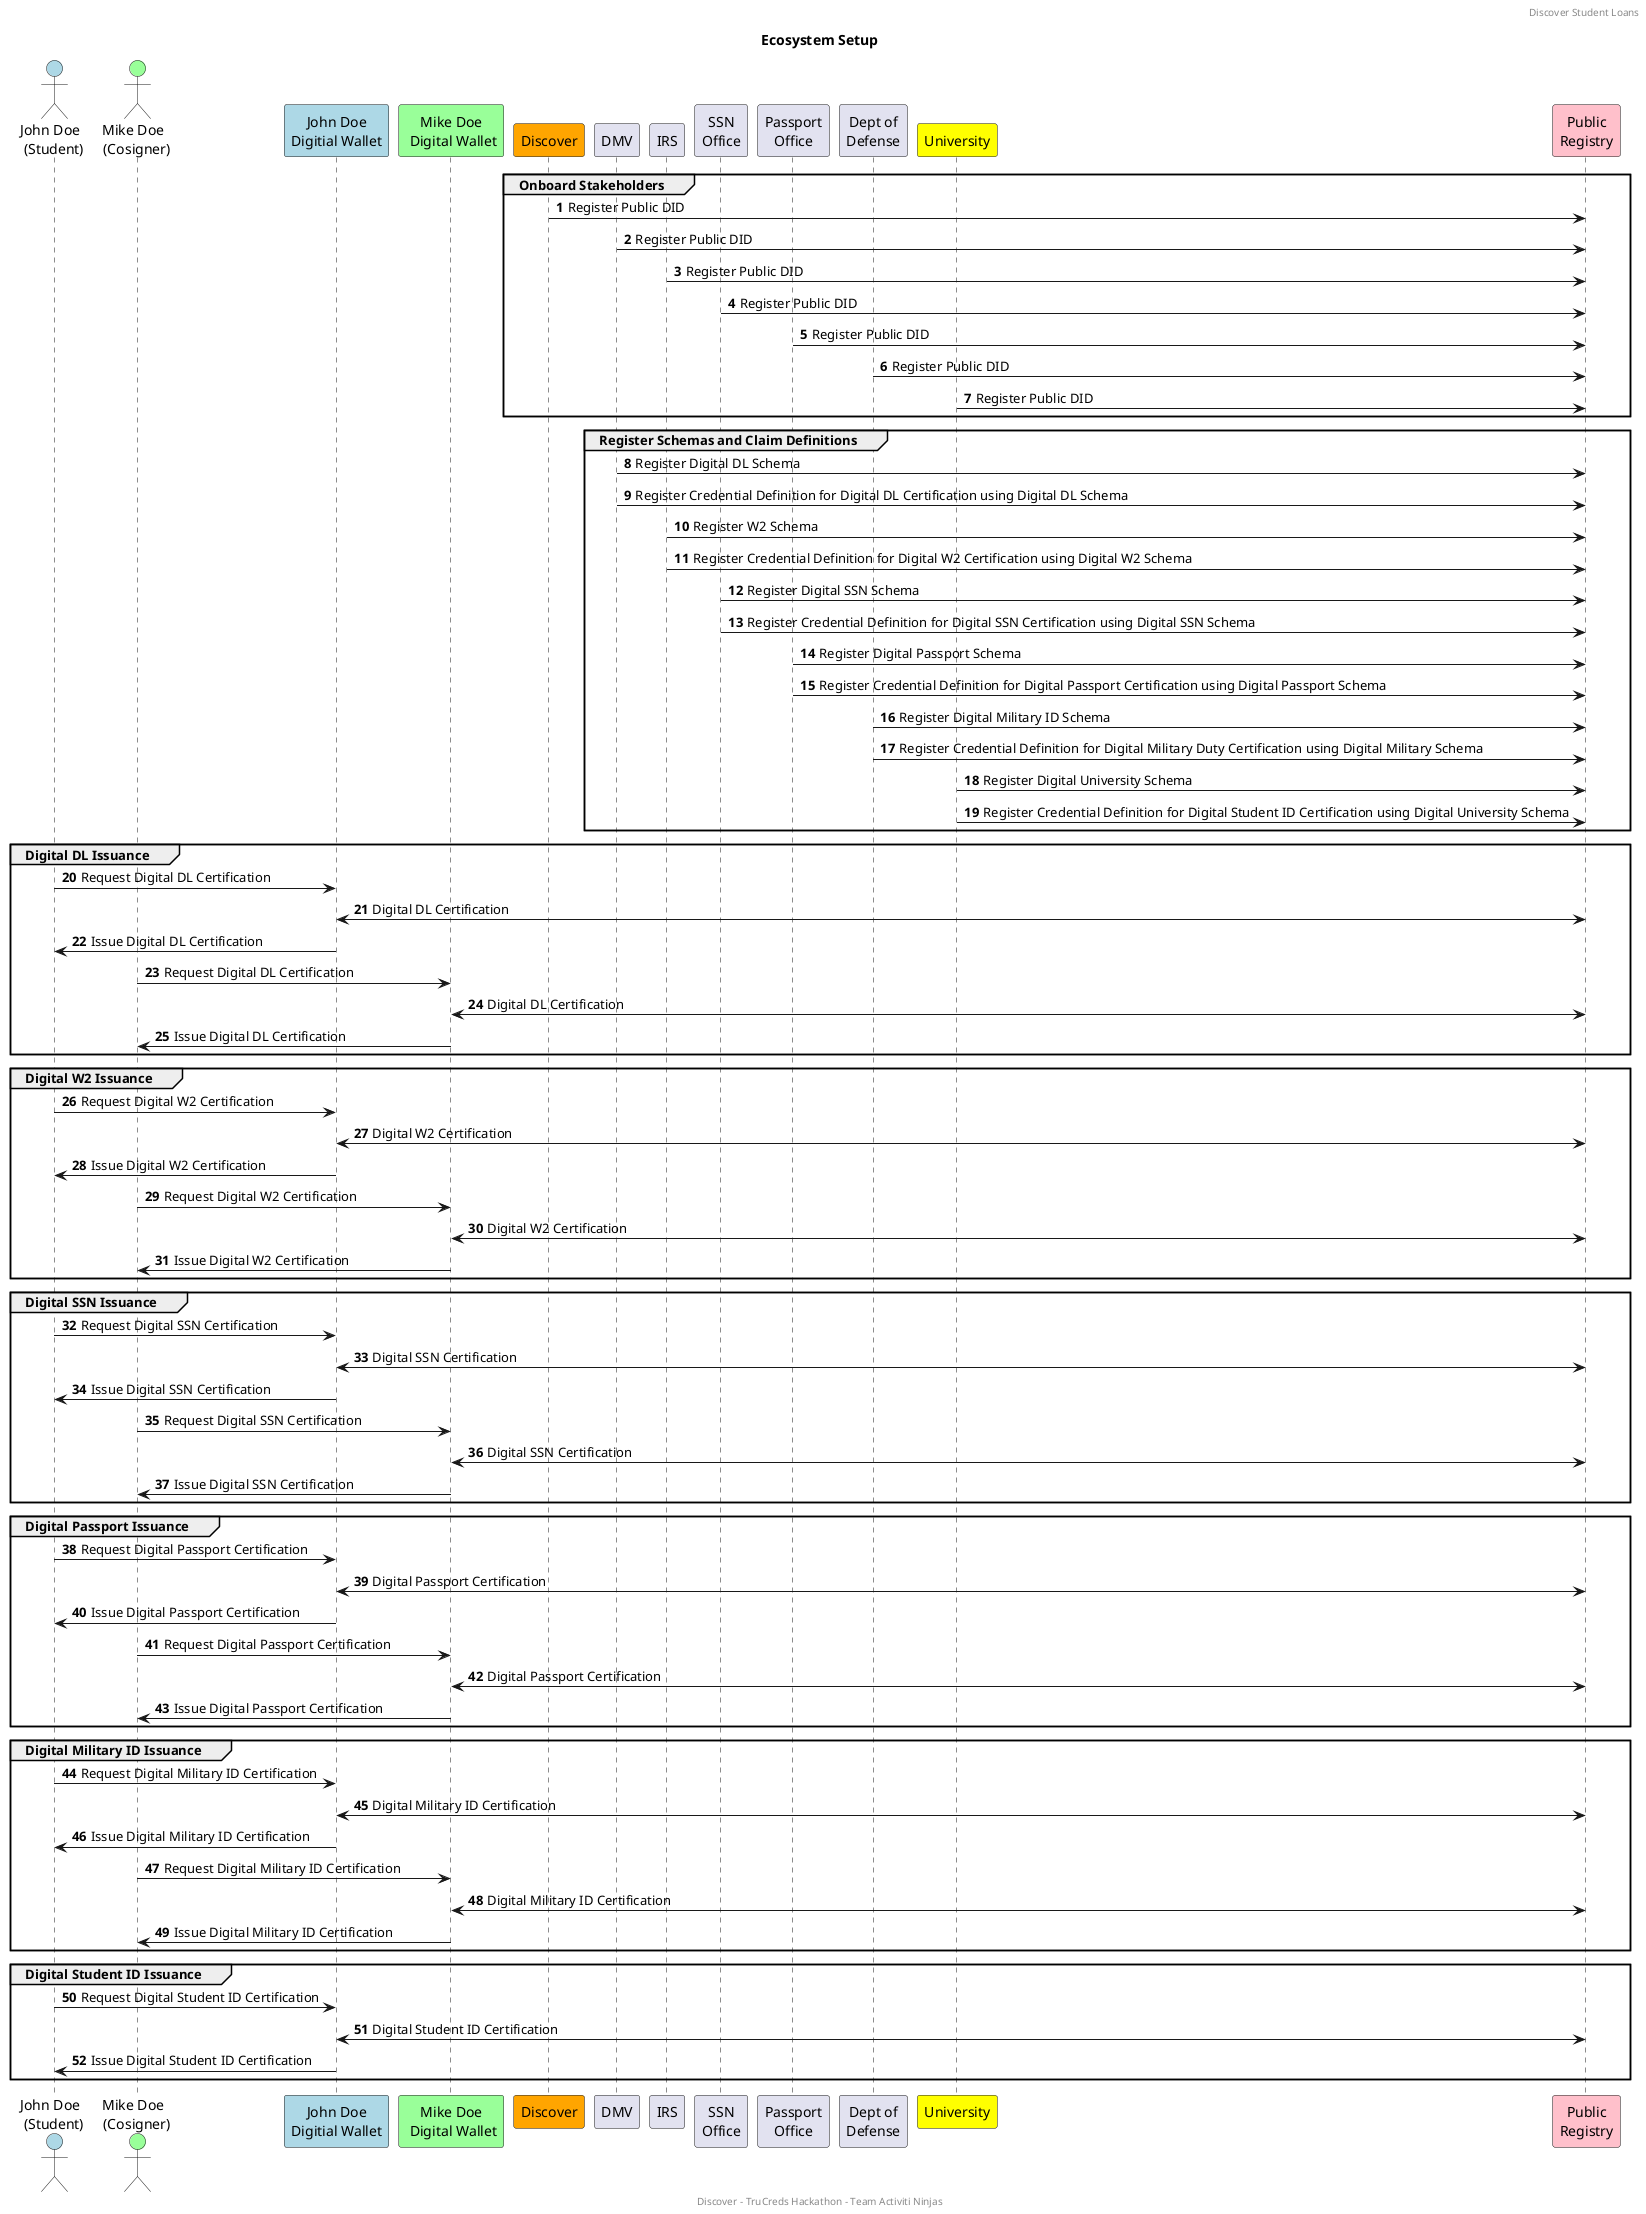 @startuml

header Discover Student Loans
footer Discover - TruCreds Hackathon - Team Activiti Ninjas

title Ecosystem Setup

autonumber 1
skinparam noteBorderColor black

actor "John Doe \n (Student)" as STUDENT #lightblue
actor "Mike Doe \n (Cosigner)" as COSIGNER #99FF99
participant "John Doe\nDigitial Wallet" as SWALLET #lightblue
participant "Mike Doe\n Digital Wallet" as CWALLET #99FF99
participant "Discover" as DFS #orange
participant "DMV" as DMV
participant "IRS" as IRS
participant "SSN\nOffice" as SSN
participant "Passport\nOffice" as PASSPORT
participant "Dept of\nDefense" as MILITARY
participant "University" as UNIVERSITY #yellow
participant "Public\nRegistry" as REGISTRY #pink

group Onboard Stakeholders 
DFS->REGISTRY: Register Public DID
DMV->REGISTRY: Register Public DID
IRS->REGISTRY: Register Public DID
SSN->REGISTRY: Register Public DID
PASSPORT->REGISTRY: Register Public DID
MILITARY->REGISTRY: Register Public DID
UNIVERSITY->REGISTRY: Register Public DID
end

group Register Schemas and Claim Definitions
DMV->REGISTRY: Register Digital DL Schema
DMV->REGISTRY: Register Credential Definition for Digital DL Certification using Digital DL Schema
IRS->REGISTRY: Register W2 Schema
IRS->REGISTRY: Register Credential Definition for Digital W2 Certification using Digital W2 Schema
SSN->REGISTRY: Register Digital SSN Schema
SSN->REGISTRY: Register Credential Definition for Digital SSN Certification using Digital SSN Schema
PASSPORT->REGISTRY: Register Digital Passport Schema
PASSPORT->REGISTRY: Register Credential Definition for Digital Passport Certification using Digital Passport Schema
MILITARY->REGISTRY: Register Digital Military ID Schema
MILITARY->REGISTRY: Register Credential Definition for Digital Military Duty Certification using Digital Military Schema
UNIVERSITY->REGISTRY: Register Digital University Schema
UNIVERSITY->REGISTRY: Register Credential Definition for Digital Student ID Certification using Digital University Schema
end

group Digital DL Issuance   
STUDENT->SWALLET: Request Digital DL Certification
SWALLET<->REGISTRY: Digital DL Certification
SWALLET->STUDENT: Issue Digital DL Certification

COSIGNER->CWALLET: Request Digital DL Certification
CWALLET<->REGISTRY: Digital DL Certification
CWALLET->COSIGNER: Issue Digital DL Certification
end

group Digital W2 Issuance   
STUDENT->SWALLET: Request Digital W2 Certification
SWALLET<->REGISTRY: Digital W2 Certification
SWALLET->STUDENT: Issue Digital W2 Certification

COSIGNER->CWALLET: Request Digital W2 Certification
CWALLET<->REGISTRY: Digital W2 Certification
CWALLET->COSIGNER: Issue Digital W2 Certification
end

group Digital SSN Issuance   
STUDENT->SWALLET: Request Digital SSN Certification
SWALLET<->REGISTRY: Digital SSN Certification
SWALLET->STUDENT: Issue Digital SSN Certification

COSIGNER->CWALLET: Request Digital SSN Certification
CWALLET<->REGISTRY: Digital SSN Certification
CWALLET->COSIGNER: Issue Digital SSN Certification
end

group Digital Passport Issuance   
STUDENT->SWALLET: Request Digital Passport Certification
SWALLET<->REGISTRY: Digital Passport Certification
SWALLET->STUDENT: Issue Digital Passport Certification

COSIGNER->CWALLET: Request Digital Passport Certification
CWALLET<->REGISTRY: Digital Passport Certification
CWALLET->COSIGNER: Issue Digital Passport Certification
end

group Digital Military ID Issuance   
STUDENT->SWALLET: Request Digital Military ID Certification
SWALLET<->REGISTRY: Digital Military ID Certification
SWALLET->STUDENT: Issue Digital Military ID Certification

COSIGNER->CWALLET: Request Digital Military ID Certification
CWALLET<->REGISTRY: Digital Military ID Certification
CWALLET->COSIGNER: Issue Digital Military ID Certification
end

group Digital Student ID Issuance   
STUDENT->SWALLET: Request Digital Student ID Certification
SWALLET<->REGISTRY: Digital Student ID Certification
SWALLET->STUDENT: Issue Digital Student ID Certification
end

@enduml
